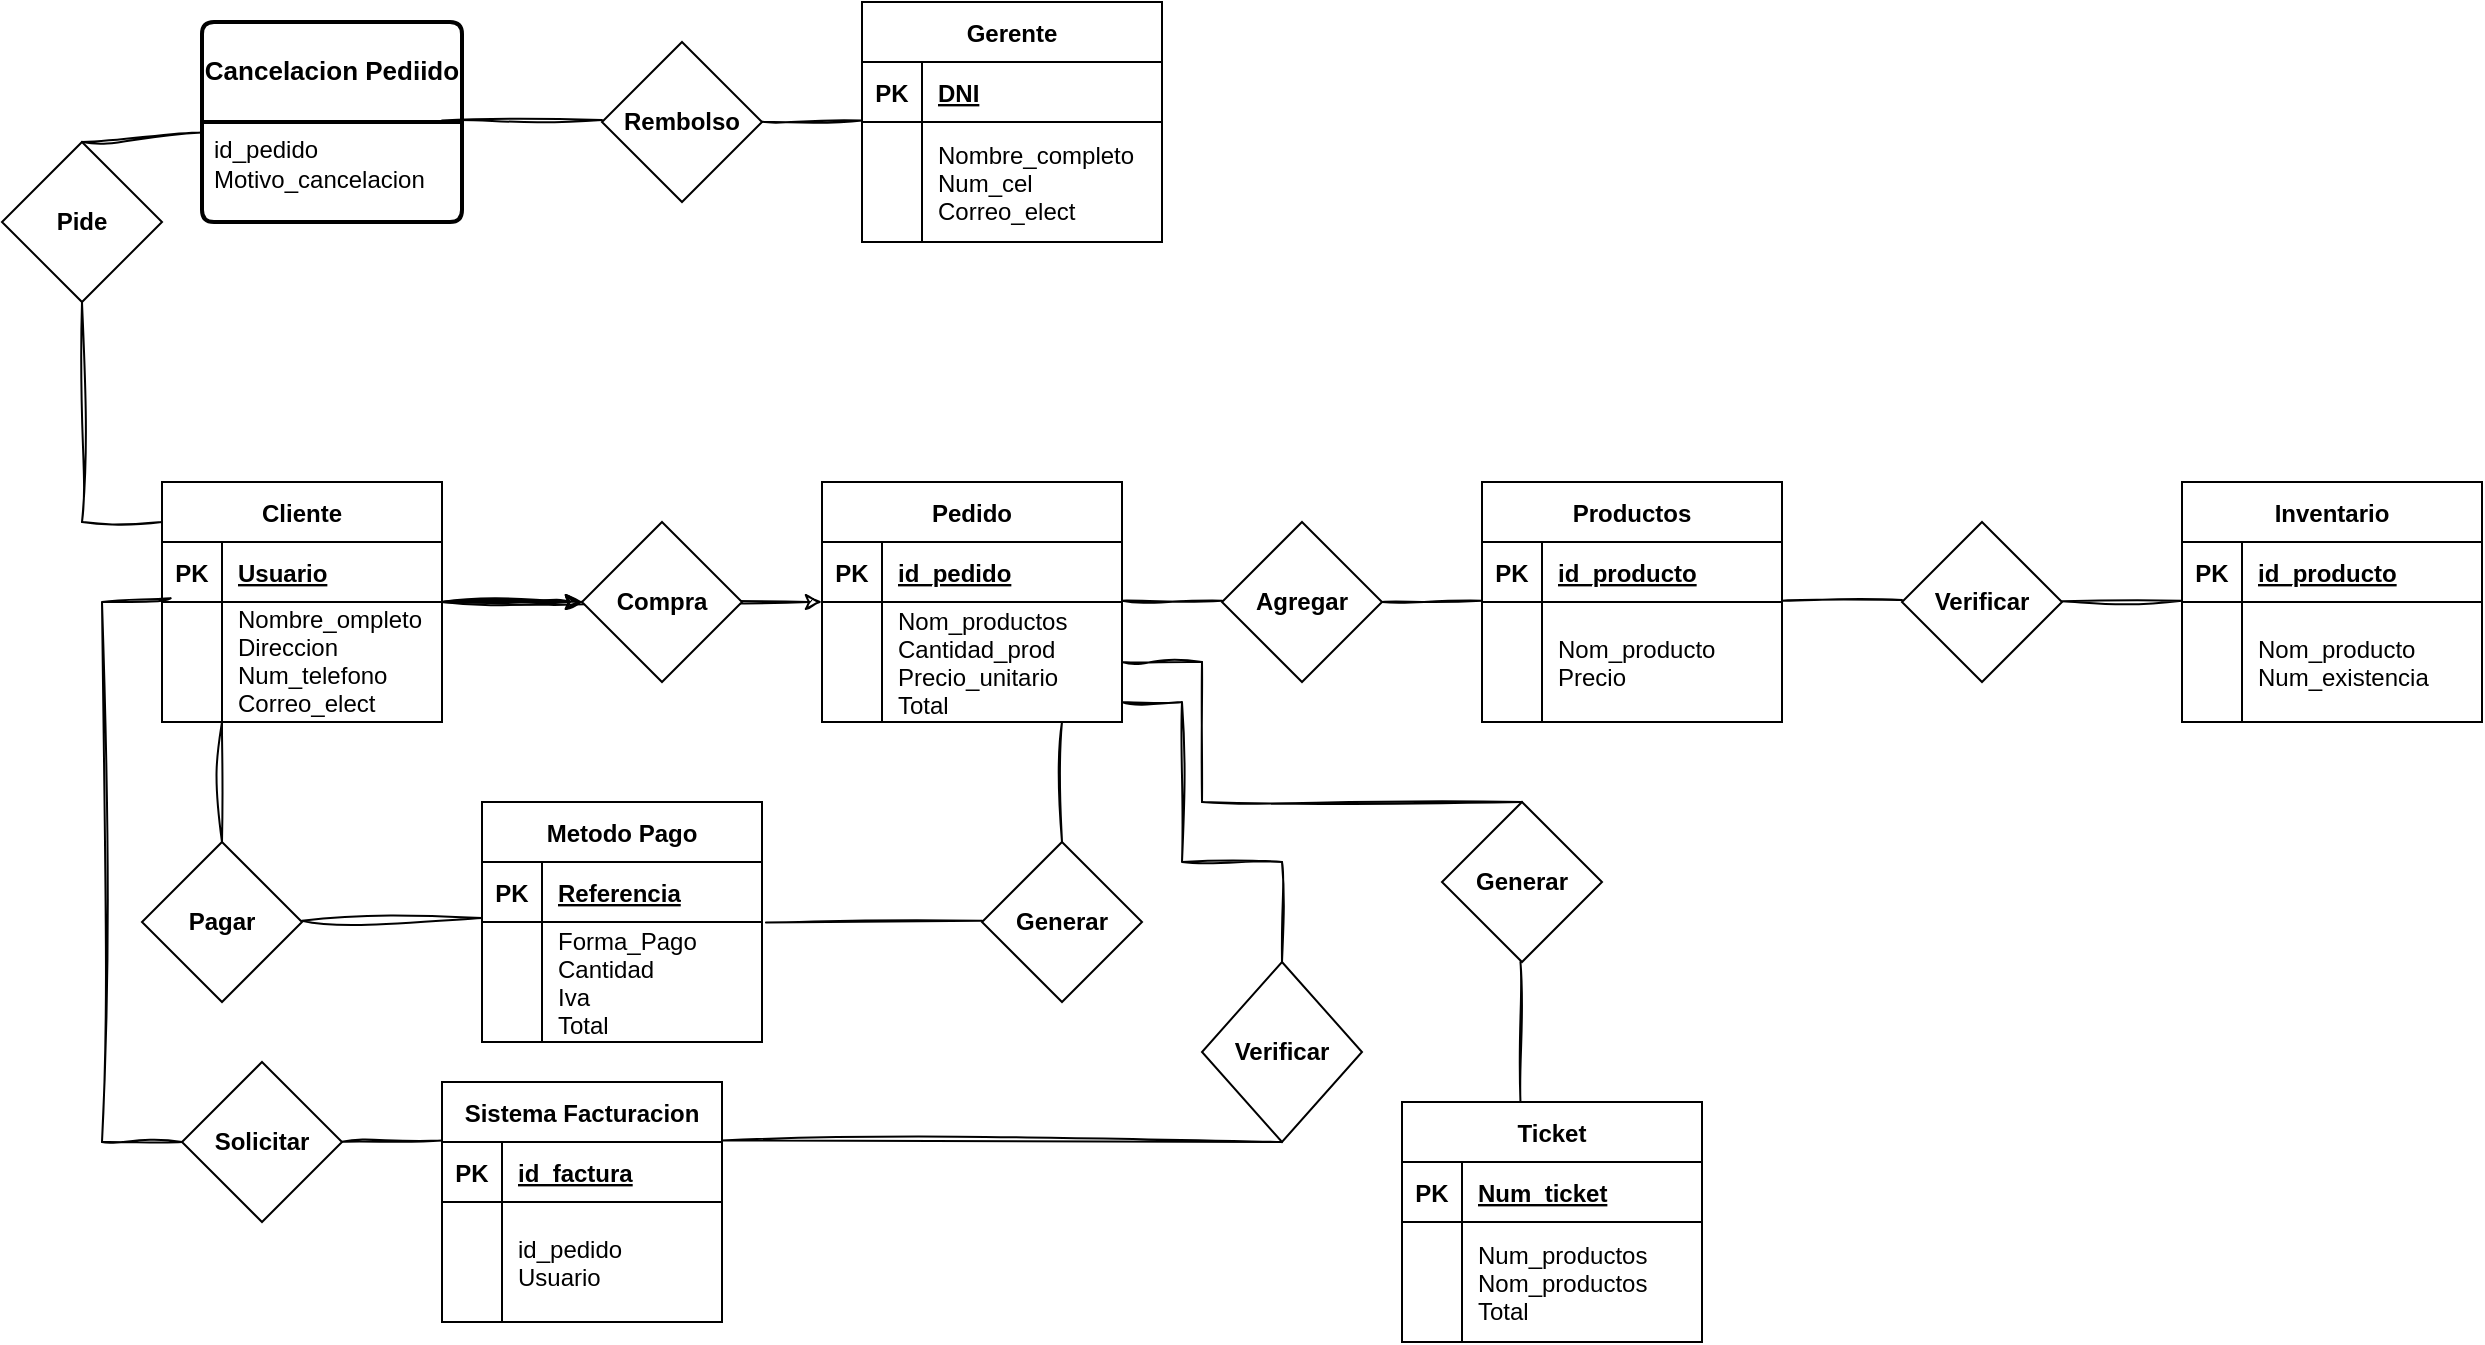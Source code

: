 <mxfile version="23.0.2" type="device">
  <diagram id="R2lEEEUBdFMjLlhIrx00" name="Page-1">
    <mxGraphModel dx="1565" dy="1782" grid="1" gridSize="10" guides="1" tooltips="1" connect="1" arrows="1" fold="1" page="1" pageScale="1" pageWidth="1400" pageHeight="850" math="0" shadow="0" extFonts="Permanent Marker^https://fonts.googleapis.com/css?family=Permanent+Marker">
      <root>
        <mxCell id="0" />
        <mxCell id="1" parent="0" />
        <mxCell id="_sTX-1xBB4vMfxsRgmcA-34" value="" style="edgeStyle=orthogonalEdgeStyle;rounded=0;sketch=1;hachureGap=4;jiggle=2;curveFitting=1;orthogonalLoop=1;jettySize=auto;html=1;fontFamily=Architects Daughter;fontSource=https%3A%2F%2Ffonts.googleapis.com%2Fcss%3Ffamily%3DArchitects%2BDaughter;fontSize=16;" edge="1" parent="1" source="C-vyLk0tnHw3VtMMgP7b-23">
          <mxGeometry relative="1" as="geometry">
            <mxPoint x="340" y="280" as="targetPoint" />
          </mxGeometry>
        </mxCell>
        <mxCell id="_sTX-1xBB4vMfxsRgmcA-56" value="" style="edgeStyle=orthogonalEdgeStyle;rounded=0;sketch=1;hachureGap=4;jiggle=2;curveFitting=1;orthogonalLoop=1;jettySize=auto;html=1;fontFamily=Architects Daughter;fontSource=https%3A%2F%2Ffonts.googleapis.com%2Fcss%3Ffamily%3DArchitects%2BDaughter;fontSize=16;" edge="1" parent="1" source="C-vyLk0tnHw3VtMMgP7b-23" target="_sTX-1xBB4vMfxsRgmcA-33">
          <mxGeometry relative="1" as="geometry" />
        </mxCell>
        <mxCell id="_sTX-1xBB4vMfxsRgmcA-57" value="" style="edgeStyle=orthogonalEdgeStyle;rounded=0;sketch=1;hachureGap=4;jiggle=2;curveFitting=1;orthogonalLoop=1;jettySize=auto;html=1;fontFamily=Architects Daughter;fontSource=https%3A%2F%2Ffonts.googleapis.com%2Fcss%3Ffamily%3DArchitects%2BDaughter;fontSize=16;" edge="1" parent="1" source="C-vyLk0tnHw3VtMMgP7b-23" target="_sTX-1xBB4vMfxsRgmcA-33">
          <mxGeometry relative="1" as="geometry" />
        </mxCell>
        <mxCell id="_sTX-1xBB4vMfxsRgmcA-65" value="" style="edgeStyle=orthogonalEdgeStyle;rounded=0;sketch=1;hachureGap=4;jiggle=2;curveFitting=1;orthogonalLoop=1;jettySize=auto;html=1;fontFamily=Architects Daughter;fontSource=https%3A%2F%2Ffonts.googleapis.com%2Fcss%3Ffamily%3DArchitects%2BDaughter;fontSize=16;" edge="1" parent="1" source="C-vyLk0tnHw3VtMMgP7b-23">
          <mxGeometry relative="1" as="geometry">
            <mxPoint x="460" y="280" as="targetPoint" />
          </mxGeometry>
        </mxCell>
        <mxCell id="C-vyLk0tnHw3VtMMgP7b-23" value="Cliente" style="shape=table;startSize=30;container=1;collapsible=1;childLayout=tableLayout;fixedRows=1;rowLines=0;fontStyle=1;align=center;resizeLast=1;" parent="1" vertex="1">
          <mxGeometry x="130" y="220" width="140" height="120" as="geometry" />
        </mxCell>
        <mxCell id="C-vyLk0tnHw3VtMMgP7b-24" value="" style="shape=partialRectangle;collapsible=0;dropTarget=0;pointerEvents=0;fillColor=none;points=[[0,0.5],[1,0.5]];portConstraint=eastwest;top=0;left=0;right=0;bottom=1;" parent="C-vyLk0tnHw3VtMMgP7b-23" vertex="1">
          <mxGeometry y="30" width="140" height="30" as="geometry" />
        </mxCell>
        <mxCell id="C-vyLk0tnHw3VtMMgP7b-25" value="PK" style="shape=partialRectangle;overflow=hidden;connectable=0;fillColor=none;top=0;left=0;bottom=0;right=0;fontStyle=1;" parent="C-vyLk0tnHw3VtMMgP7b-24" vertex="1">
          <mxGeometry width="30" height="30" as="geometry">
            <mxRectangle width="30" height="30" as="alternateBounds" />
          </mxGeometry>
        </mxCell>
        <mxCell id="C-vyLk0tnHw3VtMMgP7b-26" value="Usuario" style="shape=partialRectangle;overflow=hidden;connectable=0;fillColor=none;top=0;left=0;bottom=0;right=0;align=left;spacingLeft=6;fontStyle=5;" parent="C-vyLk0tnHw3VtMMgP7b-24" vertex="1">
          <mxGeometry x="30" width="110" height="30" as="geometry">
            <mxRectangle width="110" height="30" as="alternateBounds" />
          </mxGeometry>
        </mxCell>
        <mxCell id="C-vyLk0tnHw3VtMMgP7b-27" value="" style="shape=partialRectangle;collapsible=0;dropTarget=0;pointerEvents=0;fillColor=none;points=[[0,0.5],[1,0.5]];portConstraint=eastwest;top=0;left=0;right=0;bottom=0;" parent="C-vyLk0tnHw3VtMMgP7b-23" vertex="1">
          <mxGeometry y="60" width="140" height="60" as="geometry" />
        </mxCell>
        <mxCell id="C-vyLk0tnHw3VtMMgP7b-28" value="" style="shape=partialRectangle;overflow=hidden;connectable=0;fillColor=none;top=0;left=0;bottom=0;right=0;" parent="C-vyLk0tnHw3VtMMgP7b-27" vertex="1">
          <mxGeometry width="30" height="60" as="geometry">
            <mxRectangle width="30" height="60" as="alternateBounds" />
          </mxGeometry>
        </mxCell>
        <mxCell id="C-vyLk0tnHw3VtMMgP7b-29" value="Nombre_ompleto&#xa;Direccion&#xa;Num_telefono&#xa;Correo_elect&#xa;&#xa;&#xa;" style="shape=partialRectangle;overflow=hidden;connectable=0;fillColor=none;top=0;left=0;bottom=0;right=0;align=left;spacingLeft=6;" parent="C-vyLk0tnHw3VtMMgP7b-27" vertex="1">
          <mxGeometry x="30" width="110" height="60" as="geometry">
            <mxRectangle width="110" height="60" as="alternateBounds" />
          </mxGeometry>
        </mxCell>
        <mxCell id="_sTX-1xBB4vMfxsRgmcA-33" value="Compra" style="rhombus;whiteSpace=wrap;html=1;startSize=30;fontStyle=1;" vertex="1" parent="1">
          <mxGeometry x="340" y="240" width="80" height="80" as="geometry" />
        </mxCell>
        <mxCell id="_sTX-1xBB4vMfxsRgmcA-66" value="Pedido" style="shape=table;startSize=30;container=1;collapsible=1;childLayout=tableLayout;fixedRows=1;rowLines=0;fontStyle=1;align=center;resizeLast=1;" vertex="1" parent="1">
          <mxGeometry x="460" y="220" width="150" height="120" as="geometry" />
        </mxCell>
        <mxCell id="_sTX-1xBB4vMfxsRgmcA-67" value="" style="shape=partialRectangle;collapsible=0;dropTarget=0;pointerEvents=0;fillColor=none;points=[[0,0.5],[1,0.5]];portConstraint=eastwest;top=0;left=0;right=0;bottom=1;" vertex="1" parent="_sTX-1xBB4vMfxsRgmcA-66">
          <mxGeometry y="30" width="150" height="30" as="geometry" />
        </mxCell>
        <mxCell id="_sTX-1xBB4vMfxsRgmcA-68" value="PK" style="shape=partialRectangle;overflow=hidden;connectable=0;fillColor=none;top=0;left=0;bottom=0;right=0;fontStyle=1;" vertex="1" parent="_sTX-1xBB4vMfxsRgmcA-67">
          <mxGeometry width="30" height="30" as="geometry">
            <mxRectangle width="30" height="30" as="alternateBounds" />
          </mxGeometry>
        </mxCell>
        <mxCell id="_sTX-1xBB4vMfxsRgmcA-69" value="id_pedido" style="shape=partialRectangle;overflow=hidden;connectable=0;fillColor=none;top=0;left=0;bottom=0;right=0;align=left;spacingLeft=6;fontStyle=5;" vertex="1" parent="_sTX-1xBB4vMfxsRgmcA-67">
          <mxGeometry x="30" width="120" height="30" as="geometry">
            <mxRectangle width="120" height="30" as="alternateBounds" />
          </mxGeometry>
        </mxCell>
        <mxCell id="_sTX-1xBB4vMfxsRgmcA-70" value="" style="shape=partialRectangle;collapsible=0;dropTarget=0;pointerEvents=0;fillColor=none;points=[[0,0.5],[1,0.5]];portConstraint=eastwest;top=0;left=0;right=0;bottom=0;" vertex="1" parent="_sTX-1xBB4vMfxsRgmcA-66">
          <mxGeometry y="60" width="150" height="60" as="geometry" />
        </mxCell>
        <mxCell id="_sTX-1xBB4vMfxsRgmcA-71" value="" style="shape=partialRectangle;overflow=hidden;connectable=0;fillColor=none;top=0;left=0;bottom=0;right=0;" vertex="1" parent="_sTX-1xBB4vMfxsRgmcA-70">
          <mxGeometry width="30" height="60" as="geometry">
            <mxRectangle width="30" height="60" as="alternateBounds" />
          </mxGeometry>
        </mxCell>
        <mxCell id="_sTX-1xBB4vMfxsRgmcA-72" value="Nom_productos&#xa;Cantidad_prod&#xa;Precio_unitario&#xa;Total" style="shape=partialRectangle;overflow=hidden;connectable=0;fillColor=none;top=0;left=0;bottom=0;right=0;align=left;spacingLeft=6;" vertex="1" parent="_sTX-1xBB4vMfxsRgmcA-70">
          <mxGeometry x="30" width="120" height="60" as="geometry">
            <mxRectangle width="120" height="60" as="alternateBounds" />
          </mxGeometry>
        </mxCell>
        <mxCell id="_sTX-1xBB4vMfxsRgmcA-76" value="Agregar" style="rhombus;whiteSpace=wrap;html=1;startSize=30;fontStyle=1;" vertex="1" parent="1">
          <mxGeometry x="660" y="240" width="80" height="80" as="geometry" />
        </mxCell>
        <mxCell id="_sTX-1xBB4vMfxsRgmcA-78" value="" style="endArrow=none;html=1;rounded=0;sketch=1;hachureGap=4;jiggle=2;curveFitting=1;fontFamily=Architects Daughter;fontSource=https%3A%2F%2Ffonts.googleapis.com%2Fcss%3Ffamily%3DArchitects%2BDaughter;fontSize=16;" edge="1" parent="1">
          <mxGeometry relative="1" as="geometry">
            <mxPoint x="610" y="279.33" as="sourcePoint" />
            <mxPoint x="660" y="279.33" as="targetPoint" />
          </mxGeometry>
        </mxCell>
        <mxCell id="_sTX-1xBB4vMfxsRgmcA-79" value="Productos" style="shape=table;startSize=30;container=1;collapsible=1;childLayout=tableLayout;fixedRows=1;rowLines=0;fontStyle=1;align=center;resizeLast=1;" vertex="1" parent="1">
          <mxGeometry x="790" y="220" width="150" height="120" as="geometry" />
        </mxCell>
        <mxCell id="_sTX-1xBB4vMfxsRgmcA-80" value="" style="shape=partialRectangle;collapsible=0;dropTarget=0;pointerEvents=0;fillColor=none;points=[[0,0.5],[1,0.5]];portConstraint=eastwest;top=0;left=0;right=0;bottom=1;" vertex="1" parent="_sTX-1xBB4vMfxsRgmcA-79">
          <mxGeometry y="30" width="150" height="30" as="geometry" />
        </mxCell>
        <mxCell id="_sTX-1xBB4vMfxsRgmcA-81" value="PK" style="shape=partialRectangle;overflow=hidden;connectable=0;fillColor=none;top=0;left=0;bottom=0;right=0;fontStyle=1;" vertex="1" parent="_sTX-1xBB4vMfxsRgmcA-80">
          <mxGeometry width="30" height="30" as="geometry">
            <mxRectangle width="30" height="30" as="alternateBounds" />
          </mxGeometry>
        </mxCell>
        <mxCell id="_sTX-1xBB4vMfxsRgmcA-82" value="id_producto" style="shape=partialRectangle;overflow=hidden;connectable=0;fillColor=none;top=0;left=0;bottom=0;right=0;align=left;spacingLeft=6;fontStyle=5;" vertex="1" parent="_sTX-1xBB4vMfxsRgmcA-80">
          <mxGeometry x="30" width="120" height="30" as="geometry">
            <mxRectangle width="120" height="30" as="alternateBounds" />
          </mxGeometry>
        </mxCell>
        <mxCell id="_sTX-1xBB4vMfxsRgmcA-83" value="" style="shape=partialRectangle;collapsible=0;dropTarget=0;pointerEvents=0;fillColor=none;points=[[0,0.5],[1,0.5]];portConstraint=eastwest;top=0;left=0;right=0;bottom=0;" vertex="1" parent="_sTX-1xBB4vMfxsRgmcA-79">
          <mxGeometry y="60" width="150" height="60" as="geometry" />
        </mxCell>
        <mxCell id="_sTX-1xBB4vMfxsRgmcA-84" value="" style="shape=partialRectangle;overflow=hidden;connectable=0;fillColor=none;top=0;left=0;bottom=0;right=0;" vertex="1" parent="_sTX-1xBB4vMfxsRgmcA-83">
          <mxGeometry width="30" height="60" as="geometry">
            <mxRectangle width="30" height="60" as="alternateBounds" />
          </mxGeometry>
        </mxCell>
        <mxCell id="_sTX-1xBB4vMfxsRgmcA-85" value="Nom_producto&#xa;Precio" style="shape=partialRectangle;overflow=hidden;connectable=0;fillColor=none;top=0;left=0;bottom=0;right=0;align=left;spacingLeft=6;" vertex="1" parent="_sTX-1xBB4vMfxsRgmcA-83">
          <mxGeometry x="30" width="120" height="60" as="geometry">
            <mxRectangle width="120" height="60" as="alternateBounds" />
          </mxGeometry>
        </mxCell>
        <mxCell id="_sTX-1xBB4vMfxsRgmcA-87" value="" style="endArrow=none;html=1;rounded=0;sketch=1;hachureGap=4;jiggle=2;curveFitting=1;fontFamily=Architects Daughter;fontSource=https%3A%2F%2Ffonts.googleapis.com%2Fcss%3Ffamily%3DArchitects%2BDaughter;fontSize=16;exitX=1;exitY=0.5;exitDx=0;exitDy=0;" edge="1" parent="1" source="_sTX-1xBB4vMfxsRgmcA-76">
          <mxGeometry relative="1" as="geometry">
            <mxPoint x="750" y="280" as="sourcePoint" />
            <mxPoint x="790" y="279.33" as="targetPoint" />
          </mxGeometry>
        </mxCell>
        <mxCell id="_sTX-1xBB4vMfxsRgmcA-88" value="" style="endArrow=none;html=1;rounded=0;sketch=1;hachureGap=4;jiggle=2;curveFitting=1;fontFamily=Architects Daughter;fontSource=https%3A%2F%2Ffonts.googleapis.com%2Fcss%3Ffamily%3DArchitects%2BDaughter;fontSize=16;" edge="1" parent="1">
          <mxGeometry relative="1" as="geometry">
            <mxPoint x="940" y="279.33" as="sourcePoint" />
            <mxPoint x="1000" y="279" as="targetPoint" />
          </mxGeometry>
        </mxCell>
        <mxCell id="_sTX-1xBB4vMfxsRgmcA-90" value="Verificar" style="rhombus;whiteSpace=wrap;html=1;startSize=30;fontStyle=1;" vertex="1" parent="1">
          <mxGeometry x="1000" y="240" width="80" height="80" as="geometry" />
        </mxCell>
        <mxCell id="_sTX-1xBB4vMfxsRgmcA-91" value="Inventario" style="shape=table;startSize=30;container=1;collapsible=1;childLayout=tableLayout;fixedRows=1;rowLines=0;fontStyle=1;align=center;resizeLast=1;" vertex="1" parent="1">
          <mxGeometry x="1140" y="220" width="150" height="120" as="geometry" />
        </mxCell>
        <mxCell id="_sTX-1xBB4vMfxsRgmcA-92" value="" style="shape=partialRectangle;collapsible=0;dropTarget=0;pointerEvents=0;fillColor=none;points=[[0,0.5],[1,0.5]];portConstraint=eastwest;top=0;left=0;right=0;bottom=1;" vertex="1" parent="_sTX-1xBB4vMfxsRgmcA-91">
          <mxGeometry y="30" width="150" height="30" as="geometry" />
        </mxCell>
        <mxCell id="_sTX-1xBB4vMfxsRgmcA-93" value="PK" style="shape=partialRectangle;overflow=hidden;connectable=0;fillColor=none;top=0;left=0;bottom=0;right=0;fontStyle=1;" vertex="1" parent="_sTX-1xBB4vMfxsRgmcA-92">
          <mxGeometry width="30" height="30" as="geometry">
            <mxRectangle width="30" height="30" as="alternateBounds" />
          </mxGeometry>
        </mxCell>
        <mxCell id="_sTX-1xBB4vMfxsRgmcA-94" value="id_producto" style="shape=partialRectangle;overflow=hidden;connectable=0;fillColor=none;top=0;left=0;bottom=0;right=0;align=left;spacingLeft=6;fontStyle=5;" vertex="1" parent="_sTX-1xBB4vMfxsRgmcA-92">
          <mxGeometry x="30" width="120" height="30" as="geometry">
            <mxRectangle width="120" height="30" as="alternateBounds" />
          </mxGeometry>
        </mxCell>
        <mxCell id="_sTX-1xBB4vMfxsRgmcA-95" value="" style="shape=partialRectangle;collapsible=0;dropTarget=0;pointerEvents=0;fillColor=none;points=[[0,0.5],[1,0.5]];portConstraint=eastwest;top=0;left=0;right=0;bottom=0;" vertex="1" parent="_sTX-1xBB4vMfxsRgmcA-91">
          <mxGeometry y="60" width="150" height="60" as="geometry" />
        </mxCell>
        <mxCell id="_sTX-1xBB4vMfxsRgmcA-96" value="" style="shape=partialRectangle;overflow=hidden;connectable=0;fillColor=none;top=0;left=0;bottom=0;right=0;" vertex="1" parent="_sTX-1xBB4vMfxsRgmcA-95">
          <mxGeometry width="30" height="60" as="geometry">
            <mxRectangle width="30" height="60" as="alternateBounds" />
          </mxGeometry>
        </mxCell>
        <mxCell id="_sTX-1xBB4vMfxsRgmcA-97" value="Nom_producto&#xa;Num_existencia" style="shape=partialRectangle;overflow=hidden;connectable=0;fillColor=none;top=0;left=0;bottom=0;right=0;align=left;spacingLeft=6;" vertex="1" parent="_sTX-1xBB4vMfxsRgmcA-95">
          <mxGeometry x="30" width="120" height="60" as="geometry">
            <mxRectangle width="120" height="60" as="alternateBounds" />
          </mxGeometry>
        </mxCell>
        <mxCell id="_sTX-1xBB4vMfxsRgmcA-98" value="" style="endArrow=none;html=1;rounded=0;sketch=1;hachureGap=4;jiggle=2;curveFitting=1;fontFamily=Architects Daughter;fontSource=https%3A%2F%2Ffonts.googleapis.com%2Fcss%3Ffamily%3DArchitects%2BDaughter;fontSize=16;" edge="1" parent="1">
          <mxGeometry relative="1" as="geometry">
            <mxPoint x="1080" y="279.66" as="sourcePoint" />
            <mxPoint x="1140" y="279.33" as="targetPoint" />
          </mxGeometry>
        </mxCell>
        <mxCell id="_sTX-1xBB4vMfxsRgmcA-99" value="" style="endArrow=none;html=1;rounded=0;sketch=1;hachureGap=4;jiggle=2;curveFitting=1;fontFamily=Architects Daughter;fontSource=https%3A%2F%2Ffonts.googleapis.com%2Fcss%3Ffamily%3DArchitects%2BDaughter;fontSize=16;" edge="1" parent="1">
          <mxGeometry relative="1" as="geometry">
            <mxPoint x="580" y="340" as="sourcePoint" />
            <mxPoint x="580" y="400" as="targetPoint" />
          </mxGeometry>
        </mxCell>
        <mxCell id="_sTX-1xBB4vMfxsRgmcA-100" value="" style="endArrow=none;html=1;rounded=0;sketch=1;hachureGap=4;jiggle=2;curveFitting=1;fontFamily=Architects Daughter;fontSource=https%3A%2F%2Ffonts.googleapis.com%2Fcss%3Ffamily%3DArchitects%2BDaughter;fontSize=16;" edge="1" parent="1">
          <mxGeometry relative="1" as="geometry">
            <mxPoint x="160" y="340" as="sourcePoint" />
            <mxPoint x="160" y="400" as="targetPoint" />
          </mxGeometry>
        </mxCell>
        <mxCell id="_sTX-1xBB4vMfxsRgmcA-102" value="Pagar" style="rhombus;whiteSpace=wrap;html=1;startSize=30;fontStyle=1;" vertex="1" parent="1">
          <mxGeometry x="120" y="400" width="80" height="80" as="geometry" />
        </mxCell>
        <mxCell id="_sTX-1xBB4vMfxsRgmcA-103" value="Generar" style="rhombus;whiteSpace=wrap;html=1;startSize=30;fontStyle=1;" vertex="1" parent="1">
          <mxGeometry x="540" y="400" width="80" height="80" as="geometry" />
        </mxCell>
        <mxCell id="_sTX-1xBB4vMfxsRgmcA-104" value="" style="endArrow=none;html=1;rounded=0;sketch=1;hachureGap=4;jiggle=2;curveFitting=1;fontFamily=Architects Daughter;fontSource=https%3A%2F%2Ffonts.googleapis.com%2Fcss%3Ffamily%3DArchitects%2BDaughter;fontSize=16;" edge="1" parent="1">
          <mxGeometry relative="1" as="geometry">
            <mxPoint x="200" y="439.33" as="sourcePoint" />
            <mxPoint x="290" y="438" as="targetPoint" />
          </mxGeometry>
        </mxCell>
        <mxCell id="_sTX-1xBB4vMfxsRgmcA-105" value="" style="endArrow=none;html=1;rounded=0;sketch=1;hachureGap=4;jiggle=2;curveFitting=1;fontFamily=Architects Daughter;fontSource=https%3A%2F%2Ffonts.googleapis.com%2Fcss%3Ffamily%3DArchitects%2BDaughter;fontSize=16;exitX=1.014;exitY=0.004;exitDx=0;exitDy=0;exitPerimeter=0;" edge="1" parent="1" source="_sTX-1xBB4vMfxsRgmcA-110">
          <mxGeometry relative="1" as="geometry">
            <mxPoint x="490" y="439.33" as="sourcePoint" />
            <mxPoint x="540" y="439.33" as="targetPoint" />
          </mxGeometry>
        </mxCell>
        <mxCell id="_sTX-1xBB4vMfxsRgmcA-106" value="Metodo Pago" style="shape=table;startSize=30;container=1;collapsible=1;childLayout=tableLayout;fixedRows=1;rowLines=0;fontStyle=1;align=center;resizeLast=1;" vertex="1" parent="1">
          <mxGeometry x="290" y="380" width="140" height="120" as="geometry" />
        </mxCell>
        <mxCell id="_sTX-1xBB4vMfxsRgmcA-107" value="" style="shape=partialRectangle;collapsible=0;dropTarget=0;pointerEvents=0;fillColor=none;points=[[0,0.5],[1,0.5]];portConstraint=eastwest;top=0;left=0;right=0;bottom=1;" vertex="1" parent="_sTX-1xBB4vMfxsRgmcA-106">
          <mxGeometry y="30" width="140" height="30" as="geometry" />
        </mxCell>
        <mxCell id="_sTX-1xBB4vMfxsRgmcA-108" value="PK" style="shape=partialRectangle;overflow=hidden;connectable=0;fillColor=none;top=0;left=0;bottom=0;right=0;fontStyle=1;" vertex="1" parent="_sTX-1xBB4vMfxsRgmcA-107">
          <mxGeometry width="30" height="30" as="geometry">
            <mxRectangle width="30" height="30" as="alternateBounds" />
          </mxGeometry>
        </mxCell>
        <mxCell id="_sTX-1xBB4vMfxsRgmcA-109" value="Referencia" style="shape=partialRectangle;overflow=hidden;connectable=0;fillColor=none;top=0;left=0;bottom=0;right=0;align=left;spacingLeft=6;fontStyle=5;" vertex="1" parent="_sTX-1xBB4vMfxsRgmcA-107">
          <mxGeometry x="30" width="110" height="30" as="geometry">
            <mxRectangle width="110" height="30" as="alternateBounds" />
          </mxGeometry>
        </mxCell>
        <mxCell id="_sTX-1xBB4vMfxsRgmcA-110" value="" style="shape=partialRectangle;collapsible=0;dropTarget=0;pointerEvents=0;fillColor=none;points=[[0,0.5],[1,0.5]];portConstraint=eastwest;top=0;left=0;right=0;bottom=0;" vertex="1" parent="_sTX-1xBB4vMfxsRgmcA-106">
          <mxGeometry y="60" width="140" height="60" as="geometry" />
        </mxCell>
        <mxCell id="_sTX-1xBB4vMfxsRgmcA-111" value="" style="shape=partialRectangle;overflow=hidden;connectable=0;fillColor=none;top=0;left=0;bottom=0;right=0;" vertex="1" parent="_sTX-1xBB4vMfxsRgmcA-110">
          <mxGeometry width="30" height="60" as="geometry">
            <mxRectangle width="30" height="60" as="alternateBounds" />
          </mxGeometry>
        </mxCell>
        <mxCell id="_sTX-1xBB4vMfxsRgmcA-112" value="Forma_Pago&#xa;Cantidad&#xa;Iva&#xa;Total" style="shape=partialRectangle;overflow=hidden;connectable=0;fillColor=none;top=0;left=0;bottom=0;right=0;align=left;spacingLeft=6;" vertex="1" parent="_sTX-1xBB4vMfxsRgmcA-110">
          <mxGeometry x="30" width="110" height="60" as="geometry">
            <mxRectangle width="110" height="60" as="alternateBounds" />
          </mxGeometry>
        </mxCell>
        <mxCell id="_sTX-1xBB4vMfxsRgmcA-113" value="" style="endArrow=none;html=1;rounded=0;sketch=1;hachureGap=4;jiggle=2;curveFitting=1;fontFamily=Architects Daughter;fontSource=https%3A%2F%2Ffonts.googleapis.com%2Fcss%3Ffamily%3DArchitects%2BDaughter;fontSize=16;entryX=0.031;entryY=-0.031;entryDx=0;entryDy=0;entryPerimeter=0;" edge="1" parent="1" target="C-vyLk0tnHw3VtMMgP7b-27">
          <mxGeometry relative="1" as="geometry">
            <mxPoint x="100" y="550" as="sourcePoint" />
            <mxPoint x="120" y="280" as="targetPoint" />
            <Array as="points">
              <mxPoint x="100" y="550" />
              <mxPoint x="100" y="280" />
            </Array>
          </mxGeometry>
        </mxCell>
        <mxCell id="_sTX-1xBB4vMfxsRgmcA-114" value="" style="endArrow=none;html=1;rounded=0;sketch=1;hachureGap=4;jiggle=2;curveFitting=1;fontFamily=Architects Daughter;fontSource=https%3A%2F%2Ffonts.googleapis.com%2Fcss%3Ffamily%3DArchitects%2BDaughter;fontSize=16;" edge="1" parent="1">
          <mxGeometry relative="1" as="geometry">
            <mxPoint x="100" y="550" as="sourcePoint" />
            <mxPoint x="140" y="550" as="targetPoint" />
          </mxGeometry>
        </mxCell>
        <mxCell id="_sTX-1xBB4vMfxsRgmcA-115" value="Solicitar" style="rhombus;whiteSpace=wrap;html=1;startSize=30;fontStyle=1;" vertex="1" parent="1">
          <mxGeometry x="140" y="510" width="80" height="80" as="geometry" />
        </mxCell>
        <mxCell id="_sTX-1xBB4vMfxsRgmcA-116" value="" style="endArrow=none;html=1;rounded=0;sketch=1;hachureGap=4;jiggle=2;curveFitting=1;fontFamily=Architects Daughter;fontSource=https%3A%2F%2Ffonts.googleapis.com%2Fcss%3Ffamily%3DArchitects%2BDaughter;fontSize=16;exitX=1;exitY=0.5;exitDx=0;exitDy=0;" edge="1" parent="1">
          <mxGeometry relative="1" as="geometry">
            <mxPoint x="220" y="549.9" as="sourcePoint" />
            <mxPoint x="270" y="549.23" as="targetPoint" />
          </mxGeometry>
        </mxCell>
        <mxCell id="_sTX-1xBB4vMfxsRgmcA-117" value="Sistema Facturacion" style="shape=table;startSize=30;container=1;collapsible=1;childLayout=tableLayout;fixedRows=1;rowLines=0;fontStyle=1;align=center;resizeLast=1;" vertex="1" parent="1">
          <mxGeometry x="270" y="520" width="140" height="120" as="geometry" />
        </mxCell>
        <mxCell id="_sTX-1xBB4vMfxsRgmcA-118" value="" style="shape=partialRectangle;collapsible=0;dropTarget=0;pointerEvents=0;fillColor=none;points=[[0,0.5],[1,0.5]];portConstraint=eastwest;top=0;left=0;right=0;bottom=1;" vertex="1" parent="_sTX-1xBB4vMfxsRgmcA-117">
          <mxGeometry y="30" width="140" height="30" as="geometry" />
        </mxCell>
        <mxCell id="_sTX-1xBB4vMfxsRgmcA-119" value="PK" style="shape=partialRectangle;overflow=hidden;connectable=0;fillColor=none;top=0;left=0;bottom=0;right=0;fontStyle=1;" vertex="1" parent="_sTX-1xBB4vMfxsRgmcA-118">
          <mxGeometry width="30" height="30" as="geometry">
            <mxRectangle width="30" height="30" as="alternateBounds" />
          </mxGeometry>
        </mxCell>
        <mxCell id="_sTX-1xBB4vMfxsRgmcA-120" value="id_factura" style="shape=partialRectangle;overflow=hidden;connectable=0;fillColor=none;top=0;left=0;bottom=0;right=0;align=left;spacingLeft=6;fontStyle=5;" vertex="1" parent="_sTX-1xBB4vMfxsRgmcA-118">
          <mxGeometry x="30" width="110" height="30" as="geometry">
            <mxRectangle width="110" height="30" as="alternateBounds" />
          </mxGeometry>
        </mxCell>
        <mxCell id="_sTX-1xBB4vMfxsRgmcA-121" value="" style="shape=partialRectangle;collapsible=0;dropTarget=0;pointerEvents=0;fillColor=none;points=[[0,0.5],[1,0.5]];portConstraint=eastwest;top=0;left=0;right=0;bottom=0;" vertex="1" parent="_sTX-1xBB4vMfxsRgmcA-117">
          <mxGeometry y="60" width="140" height="60" as="geometry" />
        </mxCell>
        <mxCell id="_sTX-1xBB4vMfxsRgmcA-122" value="" style="shape=partialRectangle;overflow=hidden;connectable=0;fillColor=none;top=0;left=0;bottom=0;right=0;" vertex="1" parent="_sTX-1xBB4vMfxsRgmcA-121">
          <mxGeometry width="30" height="60" as="geometry">
            <mxRectangle width="30" height="60" as="alternateBounds" />
          </mxGeometry>
        </mxCell>
        <mxCell id="_sTX-1xBB4vMfxsRgmcA-123" value="id_pedido&#xa;Usuario" style="shape=partialRectangle;overflow=hidden;connectable=0;fillColor=none;top=0;left=0;bottom=0;right=0;align=left;spacingLeft=6;" vertex="1" parent="_sTX-1xBB4vMfxsRgmcA-121">
          <mxGeometry x="30" width="110" height="60" as="geometry">
            <mxRectangle width="110" height="60" as="alternateBounds" />
          </mxGeometry>
        </mxCell>
        <mxCell id="_sTX-1xBB4vMfxsRgmcA-124" value="" style="endArrow=none;html=1;rounded=0;sketch=1;hachureGap=4;jiggle=2;curveFitting=1;fontFamily=Architects Daughter;fontSource=https%3A%2F%2Ffonts.googleapis.com%2Fcss%3Ffamily%3DArchitects%2BDaughter;fontSize=16;" edge="1" parent="1">
          <mxGeometry relative="1" as="geometry">
            <mxPoint x="610" y="330" as="sourcePoint" />
            <mxPoint x="690" y="410" as="targetPoint" />
            <Array as="points">
              <mxPoint x="640" y="330" />
              <mxPoint x="640" y="410" />
            </Array>
          </mxGeometry>
        </mxCell>
        <mxCell id="_sTX-1xBB4vMfxsRgmcA-126" value="" style="endArrow=none;html=1;rounded=0;sketch=1;hachureGap=4;jiggle=2;curveFitting=1;fontFamily=Architects Daughter;fontSource=https%3A%2F%2Ffonts.googleapis.com%2Fcss%3Ffamily%3DArchitects%2BDaughter;fontSize=16;" edge="1" parent="1">
          <mxGeometry relative="1" as="geometry">
            <mxPoint x="690" y="410" as="sourcePoint" />
            <mxPoint x="690" y="460" as="targetPoint" />
          </mxGeometry>
        </mxCell>
        <mxCell id="_sTX-1xBB4vMfxsRgmcA-127" value="Verificar" style="rhombus;whiteSpace=wrap;html=1;startSize=30;fontStyle=1;" vertex="1" parent="1">
          <mxGeometry x="650" y="460" width="80" height="90" as="geometry" />
        </mxCell>
        <mxCell id="_sTX-1xBB4vMfxsRgmcA-128" value="" style="endArrow=none;html=1;rounded=0;sketch=1;hachureGap=4;jiggle=2;curveFitting=1;fontFamily=Architects Daughter;fontSource=https%3A%2F%2Ffonts.googleapis.com%2Fcss%3Ffamily%3DArchitects%2BDaughter;fontSize=16;" edge="1" parent="1">
          <mxGeometry relative="1" as="geometry">
            <mxPoint x="410" y="549.23" as="sourcePoint" />
            <mxPoint x="690" y="550" as="targetPoint" />
          </mxGeometry>
        </mxCell>
        <mxCell id="_sTX-1xBB4vMfxsRgmcA-130" value="" style="endArrow=none;html=1;rounded=0;sketch=1;hachureGap=4;jiggle=2;curveFitting=1;fontFamily=Architects Daughter;fontSource=https%3A%2F%2Ffonts.googleapis.com%2Fcss%3Ffamily%3DArchitects%2BDaughter;fontSize=16;" edge="1" parent="1">
          <mxGeometry width="50" height="50" relative="1" as="geometry">
            <mxPoint x="90" y="240" as="sourcePoint" />
            <mxPoint x="90" y="130" as="targetPoint" />
          </mxGeometry>
        </mxCell>
        <mxCell id="_sTX-1xBB4vMfxsRgmcA-131" value="" style="endArrow=none;html=1;rounded=0;sketch=1;hachureGap=4;jiggle=2;curveFitting=1;fontFamily=Architects Daughter;fontSource=https%3A%2F%2Ffonts.googleapis.com%2Fcss%3Ffamily%3DArchitects%2BDaughter;fontSize=16;" edge="1" parent="1">
          <mxGeometry width="50" height="50" relative="1" as="geometry">
            <mxPoint x="90" y="240" as="sourcePoint" />
            <mxPoint x="130" y="240" as="targetPoint" />
          </mxGeometry>
        </mxCell>
        <mxCell id="_sTX-1xBB4vMfxsRgmcA-132" value="Pide" style="rhombus;whiteSpace=wrap;html=1;startSize=30;fontStyle=1;" vertex="1" parent="1">
          <mxGeometry x="50" y="50" width="80" height="80" as="geometry" />
        </mxCell>
        <mxCell id="_sTX-1xBB4vMfxsRgmcA-133" value="" style="endArrow=none;html=1;rounded=0;sketch=1;hachureGap=4;jiggle=2;curveFitting=1;fontFamily=Architects Daughter;fontSource=https%3A%2F%2Ffonts.googleapis.com%2Fcss%3Ffamily%3DArchitects%2BDaughter;fontSize=16;" edge="1" parent="1" target="_sTX-1xBB4vMfxsRgmcA-134">
          <mxGeometry relative="1" as="geometry">
            <mxPoint x="90" y="50" as="sourcePoint" />
            <mxPoint x="220" y="50" as="targetPoint" />
          </mxGeometry>
        </mxCell>
        <mxCell id="_sTX-1xBB4vMfxsRgmcA-134" value="&lt;font style=&quot;font-size: 13px;&quot; face=&quot;Helvetica&quot;&gt;&lt;b&gt;Cancelacion Pediido&lt;/b&gt;&lt;/font&gt;" style="swimlane;childLayout=stackLayout;horizontal=1;startSize=50;horizontalStack=0;rounded=1;fontSize=14;fontStyle=0;strokeWidth=2;resizeParent=0;resizeLast=1;shadow=0;dashed=0;align=center;arcSize=4;whiteSpace=wrap;html=1;hachureGap=4;fontFamily=Architects Daughter;fontSource=https%3A%2F%2Ffonts.googleapis.com%2Fcss%3Ffamily%3DArchitects%2BDaughter;" vertex="1" parent="1">
          <mxGeometry x="150" y="-10" width="130" height="100" as="geometry" />
        </mxCell>
        <mxCell id="_sTX-1xBB4vMfxsRgmcA-135" value="&lt;font face=&quot;Helvetica&quot;&gt;id_pedido&lt;br&gt;Motivo_cancelacion&lt;br&gt;&lt;/font&gt;" style="align=left;strokeColor=none;fillColor=none;spacingLeft=4;fontSize=12;verticalAlign=top;resizable=0;rotatable=0;part=1;html=1;sketch=1;hachureGap=4;jiggle=2;curveFitting=1;fontFamily=Architects Daughter;fontSource=https%3A%2F%2Ffonts.googleapis.com%2Fcss%3Ffamily%3DArchitects%2BDaughter;" vertex="1" parent="_sTX-1xBB4vMfxsRgmcA-134">
          <mxGeometry y="50" width="130" height="50" as="geometry" />
        </mxCell>
        <mxCell id="_sTX-1xBB4vMfxsRgmcA-136" value="" style="endArrow=none;html=1;rounded=0;sketch=1;hachureGap=4;jiggle=2;curveFitting=1;fontFamily=Architects Daughter;fontSource=https%3A%2F%2Ffonts.googleapis.com%2Fcss%3Ffamily%3DArchitects%2BDaughter;fontSize=16;" edge="1" parent="1">
          <mxGeometry relative="1" as="geometry">
            <mxPoint x="270" y="39.23" as="sourcePoint" />
            <mxPoint x="350" y="39" as="targetPoint" />
          </mxGeometry>
        </mxCell>
        <mxCell id="_sTX-1xBB4vMfxsRgmcA-137" value="Rembolso" style="rhombus;whiteSpace=wrap;html=1;startSize=30;fontStyle=1;" vertex="1" parent="1">
          <mxGeometry x="350" width="80" height="80" as="geometry" />
        </mxCell>
        <mxCell id="_sTX-1xBB4vMfxsRgmcA-138" value="" style="endArrow=none;html=1;rounded=0;sketch=1;hachureGap=4;jiggle=2;curveFitting=1;fontFamily=Architects Daughter;fontSource=https%3A%2F%2Ffonts.googleapis.com%2Fcss%3Ffamily%3DArchitects%2BDaughter;fontSize=16;exitX=1;exitY=0.5;exitDx=0;exitDy=0;" edge="1" parent="1">
          <mxGeometry relative="1" as="geometry">
            <mxPoint x="430" y="39.9" as="sourcePoint" />
            <mxPoint x="480" y="39.23" as="targetPoint" />
          </mxGeometry>
        </mxCell>
        <mxCell id="_sTX-1xBB4vMfxsRgmcA-140" value="Gerente" style="shape=table;startSize=30;container=1;collapsible=1;childLayout=tableLayout;fixedRows=1;rowLines=0;fontStyle=1;align=center;resizeLast=1;" vertex="1" parent="1">
          <mxGeometry x="480" y="-20" width="150" height="120" as="geometry" />
        </mxCell>
        <mxCell id="_sTX-1xBB4vMfxsRgmcA-141" value="" style="shape=partialRectangle;collapsible=0;dropTarget=0;pointerEvents=0;fillColor=none;points=[[0,0.5],[1,0.5]];portConstraint=eastwest;top=0;left=0;right=0;bottom=1;" vertex="1" parent="_sTX-1xBB4vMfxsRgmcA-140">
          <mxGeometry y="30" width="150" height="30" as="geometry" />
        </mxCell>
        <mxCell id="_sTX-1xBB4vMfxsRgmcA-142" value="PK" style="shape=partialRectangle;overflow=hidden;connectable=0;fillColor=none;top=0;left=0;bottom=0;right=0;fontStyle=1;" vertex="1" parent="_sTX-1xBB4vMfxsRgmcA-141">
          <mxGeometry width="30" height="30" as="geometry">
            <mxRectangle width="30" height="30" as="alternateBounds" />
          </mxGeometry>
        </mxCell>
        <mxCell id="_sTX-1xBB4vMfxsRgmcA-143" value="DNI" style="shape=partialRectangle;overflow=hidden;connectable=0;fillColor=none;top=0;left=0;bottom=0;right=0;align=left;spacingLeft=6;fontStyle=5;" vertex="1" parent="_sTX-1xBB4vMfxsRgmcA-141">
          <mxGeometry x="30" width="120" height="30" as="geometry">
            <mxRectangle width="120" height="30" as="alternateBounds" />
          </mxGeometry>
        </mxCell>
        <mxCell id="_sTX-1xBB4vMfxsRgmcA-144" value="" style="shape=partialRectangle;collapsible=0;dropTarget=0;pointerEvents=0;fillColor=none;points=[[0,0.5],[1,0.5]];portConstraint=eastwest;top=0;left=0;right=0;bottom=0;" vertex="1" parent="_sTX-1xBB4vMfxsRgmcA-140">
          <mxGeometry y="60" width="150" height="60" as="geometry" />
        </mxCell>
        <mxCell id="_sTX-1xBB4vMfxsRgmcA-145" value="" style="shape=partialRectangle;overflow=hidden;connectable=0;fillColor=none;top=0;left=0;bottom=0;right=0;" vertex="1" parent="_sTX-1xBB4vMfxsRgmcA-144">
          <mxGeometry width="30" height="60" as="geometry">
            <mxRectangle width="30" height="60" as="alternateBounds" />
          </mxGeometry>
        </mxCell>
        <mxCell id="_sTX-1xBB4vMfxsRgmcA-146" value="Nombre_completo&#xa;Num_cel&#xa;Correo_elect" style="shape=partialRectangle;overflow=hidden;connectable=0;fillColor=none;top=0;left=0;bottom=0;right=0;align=left;spacingLeft=6;" vertex="1" parent="_sTX-1xBB4vMfxsRgmcA-144">
          <mxGeometry x="30" width="120" height="60" as="geometry">
            <mxRectangle width="120" height="60" as="alternateBounds" />
          </mxGeometry>
        </mxCell>
        <mxCell id="_sTX-1xBB4vMfxsRgmcA-147" value="" style="endArrow=none;html=1;rounded=0;sketch=1;hachureGap=4;jiggle=2;curveFitting=1;fontFamily=Architects Daughter;fontSource=https%3A%2F%2Ffonts.googleapis.com%2Fcss%3Ffamily%3DArchitects%2BDaughter;fontSize=16;" edge="1" parent="1">
          <mxGeometry relative="1" as="geometry">
            <mxPoint x="610" y="310" as="sourcePoint" />
            <mxPoint x="650" y="310" as="targetPoint" />
          </mxGeometry>
        </mxCell>
        <mxCell id="_sTX-1xBB4vMfxsRgmcA-148" value="" style="endArrow=none;html=1;rounded=0;sketch=1;hachureGap=4;jiggle=2;curveFitting=1;fontFamily=Architects Daughter;fontSource=https%3A%2F%2Ffonts.googleapis.com%2Fcss%3Ffamily%3DArchitects%2BDaughter;fontSize=16;" edge="1" parent="1">
          <mxGeometry relative="1" as="geometry">
            <mxPoint x="650" y="310" as="sourcePoint" />
            <mxPoint x="650" y="380" as="targetPoint" />
          </mxGeometry>
        </mxCell>
        <mxCell id="_sTX-1xBB4vMfxsRgmcA-153" value="" style="endArrow=none;html=1;rounded=0;sketch=1;hachureGap=4;jiggle=2;curveFitting=1;fontFamily=Architects Daughter;fontSource=https%3A%2F%2Ffonts.googleapis.com%2Fcss%3Ffamily%3DArchitects%2BDaughter;fontSize=16;" edge="1" parent="1">
          <mxGeometry relative="1" as="geometry">
            <mxPoint x="650" y="380" as="sourcePoint" />
            <mxPoint x="810" y="380" as="targetPoint" />
          </mxGeometry>
        </mxCell>
        <mxCell id="_sTX-1xBB4vMfxsRgmcA-154" value="Generar" style="rhombus;whiteSpace=wrap;html=1;startSize=30;fontStyle=1;" vertex="1" parent="1">
          <mxGeometry x="770" y="380" width="80" height="80" as="geometry" />
        </mxCell>
        <mxCell id="_sTX-1xBB4vMfxsRgmcA-155" value="" style="endArrow=none;html=1;rounded=0;sketch=1;hachureGap=4;jiggle=2;curveFitting=1;fontFamily=Architects Daughter;fontSource=https%3A%2F%2Ffonts.googleapis.com%2Fcss%3Ffamily%3DArchitects%2BDaughter;fontSize=16;" edge="1" parent="1">
          <mxGeometry relative="1" as="geometry">
            <mxPoint x="809.23" y="460" as="sourcePoint" />
            <mxPoint x="809.23" y="530" as="targetPoint" />
          </mxGeometry>
        </mxCell>
        <mxCell id="_sTX-1xBB4vMfxsRgmcA-156" value="Ticket" style="shape=table;startSize=30;container=1;collapsible=1;childLayout=tableLayout;fixedRows=1;rowLines=0;fontStyle=1;align=center;resizeLast=1;" vertex="1" parent="1">
          <mxGeometry x="750" y="530" width="150" height="120" as="geometry" />
        </mxCell>
        <mxCell id="_sTX-1xBB4vMfxsRgmcA-157" value="" style="shape=partialRectangle;collapsible=0;dropTarget=0;pointerEvents=0;fillColor=none;points=[[0,0.5],[1,0.5]];portConstraint=eastwest;top=0;left=0;right=0;bottom=1;" vertex="1" parent="_sTX-1xBB4vMfxsRgmcA-156">
          <mxGeometry y="30" width="150" height="30" as="geometry" />
        </mxCell>
        <mxCell id="_sTX-1xBB4vMfxsRgmcA-158" value="PK" style="shape=partialRectangle;overflow=hidden;connectable=0;fillColor=none;top=0;left=0;bottom=0;right=0;fontStyle=1;" vertex="1" parent="_sTX-1xBB4vMfxsRgmcA-157">
          <mxGeometry width="30" height="30" as="geometry">
            <mxRectangle width="30" height="30" as="alternateBounds" />
          </mxGeometry>
        </mxCell>
        <mxCell id="_sTX-1xBB4vMfxsRgmcA-159" value="Num_ticket" style="shape=partialRectangle;overflow=hidden;connectable=0;fillColor=none;top=0;left=0;bottom=0;right=0;align=left;spacingLeft=6;fontStyle=5;" vertex="1" parent="_sTX-1xBB4vMfxsRgmcA-157">
          <mxGeometry x="30" width="120" height="30" as="geometry">
            <mxRectangle width="120" height="30" as="alternateBounds" />
          </mxGeometry>
        </mxCell>
        <mxCell id="_sTX-1xBB4vMfxsRgmcA-160" value="" style="shape=partialRectangle;collapsible=0;dropTarget=0;pointerEvents=0;fillColor=none;points=[[0,0.5],[1,0.5]];portConstraint=eastwest;top=0;left=0;right=0;bottom=0;" vertex="1" parent="_sTX-1xBB4vMfxsRgmcA-156">
          <mxGeometry y="60" width="150" height="60" as="geometry" />
        </mxCell>
        <mxCell id="_sTX-1xBB4vMfxsRgmcA-161" value="" style="shape=partialRectangle;overflow=hidden;connectable=0;fillColor=none;top=0;left=0;bottom=0;right=0;" vertex="1" parent="_sTX-1xBB4vMfxsRgmcA-160">
          <mxGeometry width="30" height="60" as="geometry">
            <mxRectangle width="30" height="60" as="alternateBounds" />
          </mxGeometry>
        </mxCell>
        <mxCell id="_sTX-1xBB4vMfxsRgmcA-162" value="Num_productos&#xa;Nom_productos&#xa;Total" style="shape=partialRectangle;overflow=hidden;connectable=0;fillColor=none;top=0;left=0;bottom=0;right=0;align=left;spacingLeft=6;" vertex="1" parent="_sTX-1xBB4vMfxsRgmcA-160">
          <mxGeometry x="30" width="120" height="60" as="geometry">
            <mxRectangle width="120" height="60" as="alternateBounds" />
          </mxGeometry>
        </mxCell>
      </root>
    </mxGraphModel>
  </diagram>
</mxfile>
